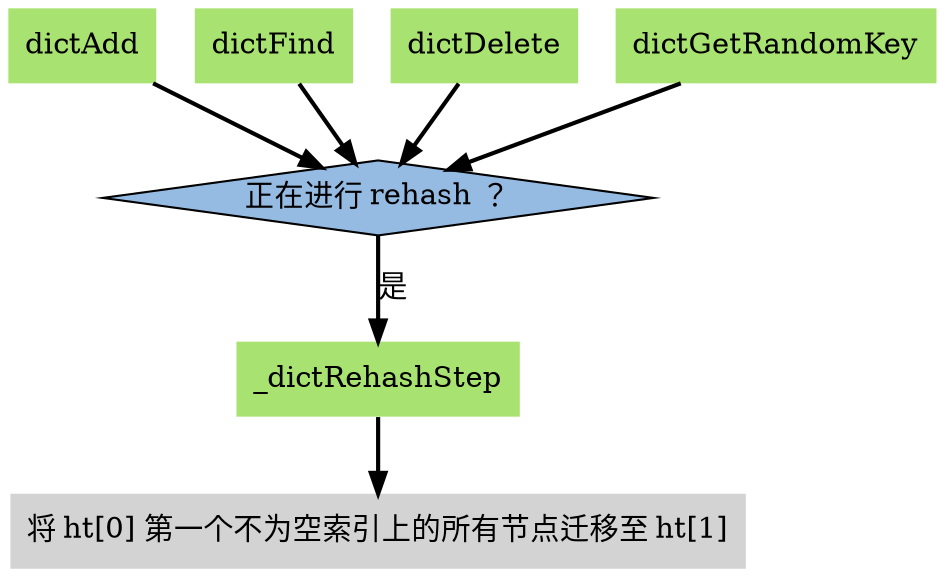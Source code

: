 digraph rehash_step {

    node[shape=plaintext, style = filled];

    edge [style = bold];

    // callers

    dictAdd [label="dictAdd", fillcolor = "#A8E270"];

    dictFind [label="dictFind", fillcolor = "#A8E270"];

    dictDelete [label="dictDelete", fillcolor = "#A8E270"];

    dictGetRandomKey [label="dictGetRandomKey", fillcolor = "#A8E270"];

    // rehash

    rehashing_or_not [shape=diamond, label="正在进行 rehash ？", fillcolor = "#95BBE3"];

    _dictRehashStep [label="_dictRehashStep", fillcolor = "#A8E270"];

    one_index [label="将 ht[0] 第一个不为空索引上的所有节点迁移至 ht[1]"];

    // edge

    dictAdd -> rehashing_or_not;

    dictFind -> rehashing_or_not;

    dictDelete -> rehashing_or_not;

    dictGetRandomKey -> rehashing_or_not;

    rehashing_or_not -> _dictRehashStep [label="是"];

    _dictRehashStep -> one_index;
}

